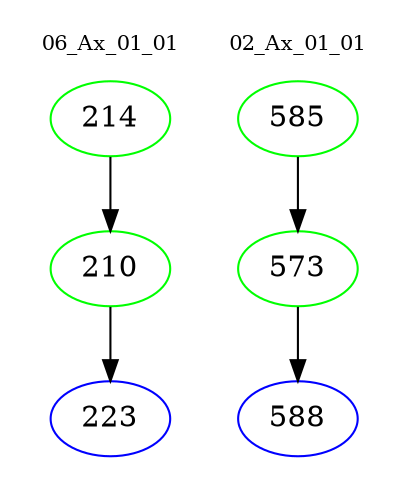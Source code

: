 digraph{
subgraph cluster_0 {
color = white
label = "06_Ax_01_01";
fontsize=10;
T0_214 [label="214", color="green"]
T0_214 -> T0_210 [color="black"]
T0_210 [label="210", color="green"]
T0_210 -> T0_223 [color="black"]
T0_223 [label="223", color="blue"]
}
subgraph cluster_1 {
color = white
label = "02_Ax_01_01";
fontsize=10;
T1_585 [label="585", color="green"]
T1_585 -> T1_573 [color="black"]
T1_573 [label="573", color="green"]
T1_573 -> T1_588 [color="black"]
T1_588 [label="588", color="blue"]
}
}
